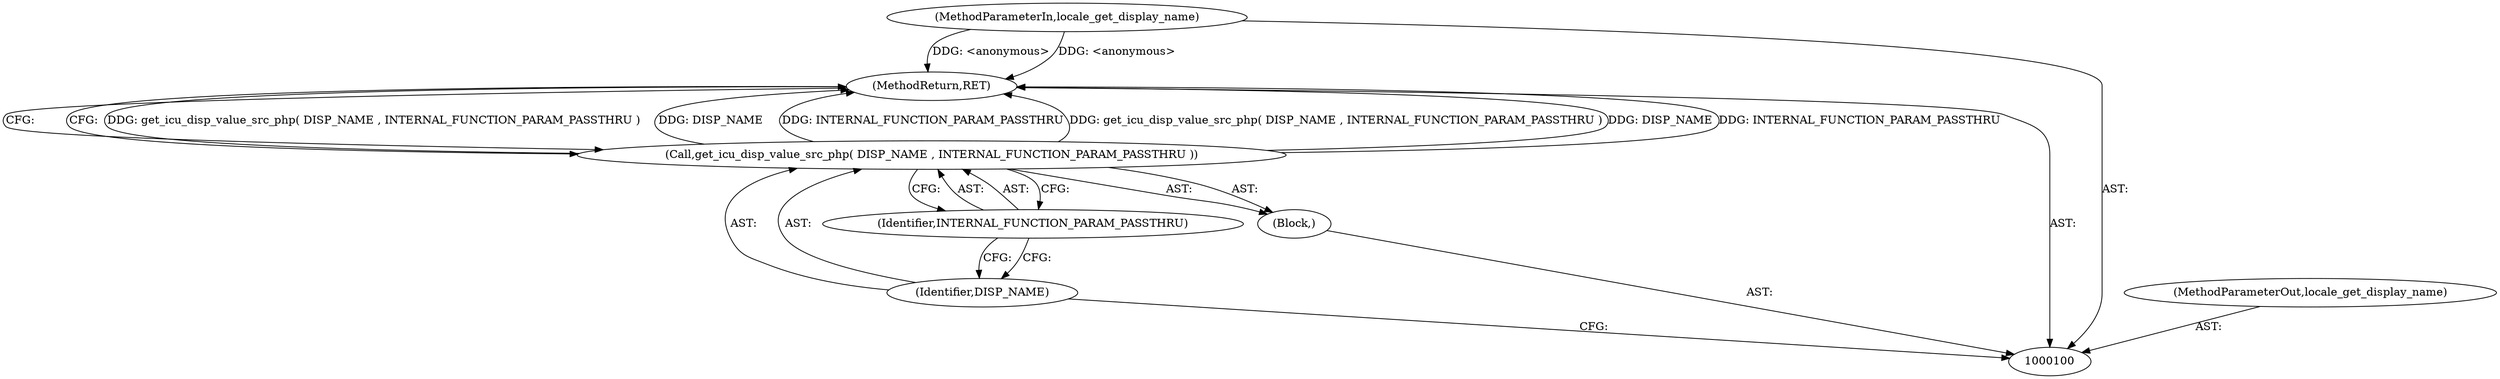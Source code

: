 digraph "0_php-src_97eff7eb57fc2320c267a949cffd622c38712484?w=1_2" {
"1000106" [label="(MethodReturn,RET)"];
"1000101" [label="(MethodParameterIn,locale_get_display_name)"];
"1000117" [label="(MethodParameterOut,locale_get_display_name)"];
"1000102" [label="(Block,)"];
"1000104" [label="(Identifier,DISP_NAME)"];
"1000105" [label="(Identifier,INTERNAL_FUNCTION_PARAM_PASSTHRU)"];
"1000103" [label="(Call,get_icu_disp_value_src_php( DISP_NAME , INTERNAL_FUNCTION_PARAM_PASSTHRU ))"];
"1000106" -> "1000100"  [label="AST: "];
"1000106" -> "1000103"  [label="CFG: "];
"1000103" -> "1000106"  [label="DDG: get_icu_disp_value_src_php( DISP_NAME , INTERNAL_FUNCTION_PARAM_PASSTHRU )"];
"1000103" -> "1000106"  [label="DDG: DISP_NAME"];
"1000103" -> "1000106"  [label="DDG: INTERNAL_FUNCTION_PARAM_PASSTHRU"];
"1000101" -> "1000106"  [label="DDG: <anonymous>"];
"1000101" -> "1000100"  [label="AST: "];
"1000101" -> "1000106"  [label="DDG: <anonymous>"];
"1000117" -> "1000100"  [label="AST: "];
"1000102" -> "1000100"  [label="AST: "];
"1000103" -> "1000102"  [label="AST: "];
"1000104" -> "1000103"  [label="AST: "];
"1000104" -> "1000100"  [label="CFG: "];
"1000105" -> "1000104"  [label="CFG: "];
"1000105" -> "1000103"  [label="AST: "];
"1000105" -> "1000104"  [label="CFG: "];
"1000103" -> "1000105"  [label="CFG: "];
"1000103" -> "1000102"  [label="AST: "];
"1000103" -> "1000105"  [label="CFG: "];
"1000104" -> "1000103"  [label="AST: "];
"1000105" -> "1000103"  [label="AST: "];
"1000106" -> "1000103"  [label="CFG: "];
"1000103" -> "1000106"  [label="DDG: get_icu_disp_value_src_php( DISP_NAME , INTERNAL_FUNCTION_PARAM_PASSTHRU )"];
"1000103" -> "1000106"  [label="DDG: DISP_NAME"];
"1000103" -> "1000106"  [label="DDG: INTERNAL_FUNCTION_PARAM_PASSTHRU"];
}
